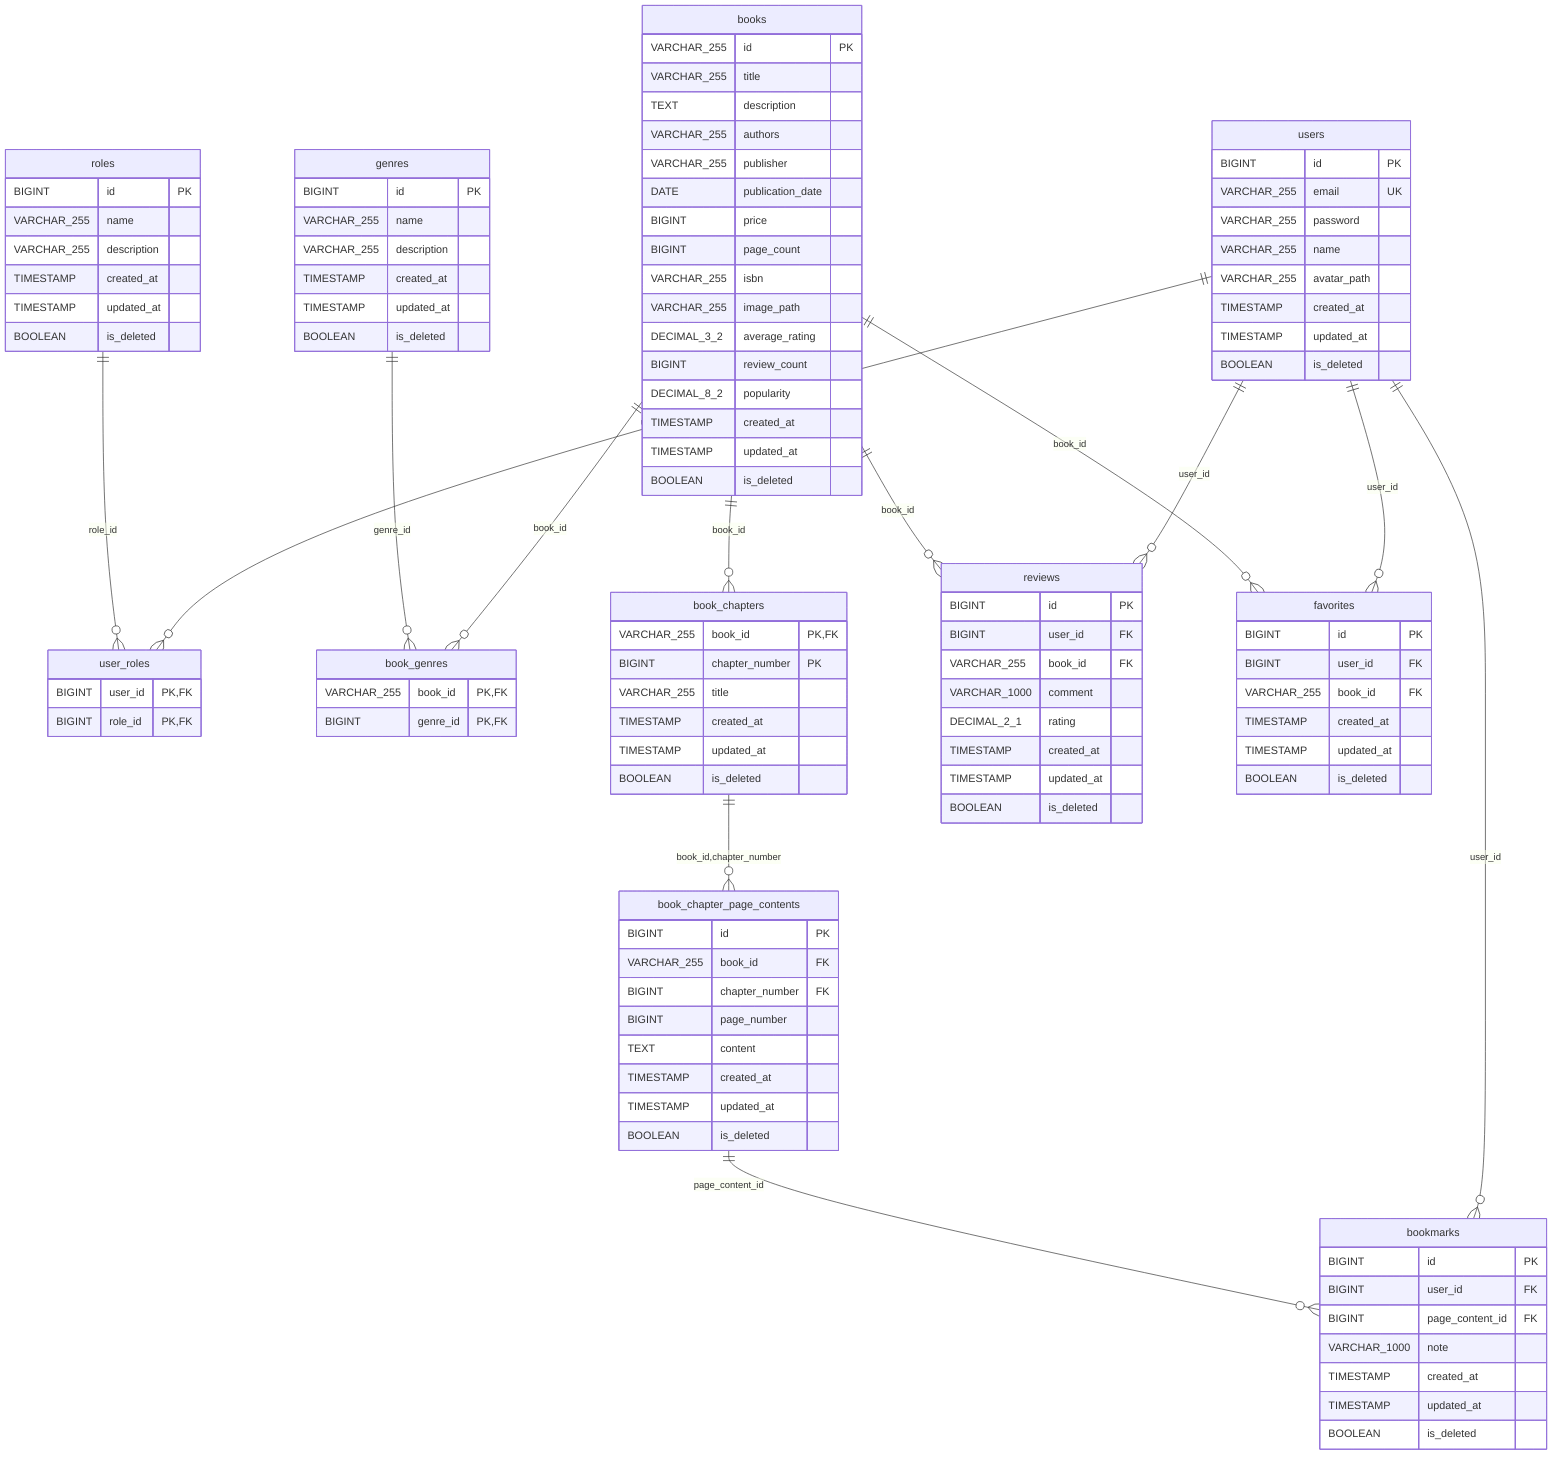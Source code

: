 erDiagram
    users {
        BIGINT id PK
        VARCHAR_255 email UK
        VARCHAR_255 password
        VARCHAR_255 name
        VARCHAR_255 avatar_path
        TIMESTAMP created_at
        TIMESTAMP updated_at
        BOOLEAN is_deleted
    }

    roles {
        BIGINT id PK
        VARCHAR_255 name
        VARCHAR_255 description
        TIMESTAMP created_at
        TIMESTAMP updated_at
        BOOLEAN is_deleted
    }

    user_roles {
        BIGINT user_id PK,FK
        BIGINT role_id PK,FK
    }

    books {
        VARCHAR_255 id PK
        VARCHAR_255 title
        TEXT description
        VARCHAR_255 authors
        VARCHAR_255 publisher
        DATE publication_date
        BIGINT price
        BIGINT page_count
        VARCHAR_255 isbn
        VARCHAR_255 image_path
        DECIMAL_3_2 average_rating
        BIGINT review_count
        DECIMAL_8_2 popularity
        TIMESTAMP created_at
        TIMESTAMP updated_at
        BOOLEAN is_deleted
    }

    genres {
        BIGINT id PK
        VARCHAR_255 name
        VARCHAR_255 description
        TIMESTAMP created_at
        TIMESTAMP updated_at
        BOOLEAN is_deleted
    }

    book_genres {
        VARCHAR_255 book_id PK,FK
        BIGINT genre_id PK,FK
    }

    book_chapters {
        VARCHAR_255 book_id PK,FK
        BIGINT chapter_number PK
        VARCHAR_255 title
        TIMESTAMP created_at
        TIMESTAMP updated_at
        BOOLEAN is_deleted
    }

    book_chapter_page_contents {
        BIGINT id PK
        VARCHAR_255 book_id FK
        BIGINT chapter_number FK
        BIGINT page_number
        TEXT content
        TIMESTAMP created_at
        TIMESTAMP updated_at
        BOOLEAN is_deleted
    }

    reviews {
        BIGINT id PK
        BIGINT user_id FK
        VARCHAR_255 book_id FK
        VARCHAR_1000 comment
        DECIMAL_2_1 rating
        TIMESTAMP created_at
        TIMESTAMP updated_at
        BOOLEAN is_deleted
    }

    favorites {
        BIGINT id PK
        BIGINT user_id FK
        VARCHAR_255 book_id FK
        TIMESTAMP created_at
        TIMESTAMP updated_at
        BOOLEAN is_deleted
    }

    bookmarks {
        BIGINT id PK
        BIGINT user_id FK
        BIGINT page_content_id FK
        VARCHAR_1000 note
        TIMESTAMP created_at
        TIMESTAMP updated_at
        BOOLEAN is_deleted
    }

    %% リレーションシップ定義
    users ||--o{ user_roles : "user_id"
    roles ||--o{ user_roles : "role_id"

    books ||--o{ book_genres : "book_id"
    genres ||--o{ book_genres : "genre_id"

    books ||--o{ book_chapters : "book_id"
    book_chapters ||--o{ book_chapter_page_contents : "book_id,chapter_number"

    users ||--o{ reviews : "user_id"
    books ||--o{ reviews : "book_id"

    users ||--o{ favorites : "user_id"
    books ||--o{ favorites : "book_id"

    users ||--o{ bookmarks : "user_id"
    book_chapter_page_contents ||--o{ bookmarks : "page_content_id"